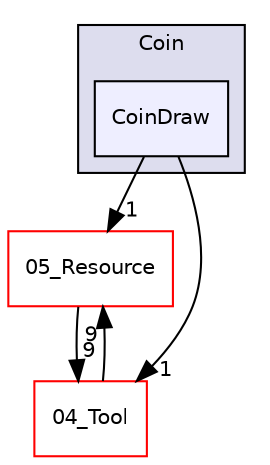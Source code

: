 digraph "C:/HAL/PG関係/03_作成プログラム/03_HAL授業/就職作品/Project/source/03_Object/3D/Coin/CoinDraw" {
  compound=true
  node [ fontsize="10", fontname="Helvetica"];
  edge [ labelfontsize="10", labelfontname="Helvetica"];
  subgraph clusterdir_d7e0830c1cceaebb1934ac97244cce23 {
    graph [ bgcolor="#ddddee", pencolor="black", label="Coin" fontname="Helvetica", fontsize="10", URL="dir_d7e0830c1cceaebb1934ac97244cce23.html"]
  dir_b1ea65918acd7d2a245270b409c6eff8 [shape=box, label="CoinDraw", style="filled", fillcolor="#eeeeff", pencolor="black", URL="dir_b1ea65918acd7d2a245270b409c6eff8.html"];
  }
  dir_6e58c436369e4a795ef16d3c489c4702 [shape=box label="05_Resource" fillcolor="white" style="filled" color="red" URL="dir_6e58c436369e4a795ef16d3c489c4702.html"];
  dir_48bb4aacea20c6a8378e1408d864b090 [shape=box label="04_Tool" fillcolor="white" style="filled" color="red" URL="dir_48bb4aacea20c6a8378e1408d864b090.html"];
  dir_6e58c436369e4a795ef16d3c489c4702->dir_48bb4aacea20c6a8378e1408d864b090 [headlabel="9", labeldistance=1.5 headhref="dir_000158_000080.html"];
  dir_48bb4aacea20c6a8378e1408d864b090->dir_6e58c436369e4a795ef16d3c489c4702 [headlabel="9", labeldistance=1.5 headhref="dir_000080_000158.html"];
  dir_b1ea65918acd7d2a245270b409c6eff8->dir_6e58c436369e4a795ef16d3c489c4702 [headlabel="1", labeldistance=1.5 headhref="dir_000053_000158.html"];
  dir_b1ea65918acd7d2a245270b409c6eff8->dir_48bb4aacea20c6a8378e1408d864b090 [headlabel="1", labeldistance=1.5 headhref="dir_000053_000080.html"];
}
